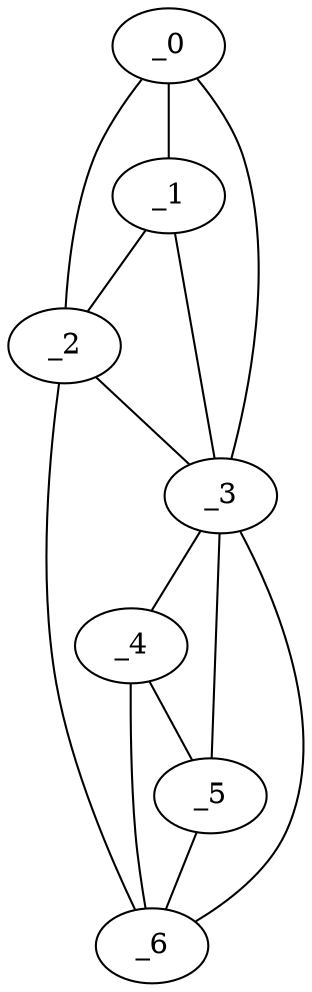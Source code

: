 graph "obj51__230.gxl" {
	_0	 [x=48,
		y=12];
	_1	 [x=67,
		y=8];
	_0 -- _1	 [valence=2];
	_2	 [x=80,
		y=3];
	_0 -- _2	 [valence=1];
	_3	 [x=88,
		y=84];
	_0 -- _3	 [valence=1];
	_1 -- _2	 [valence=1];
	_1 -- _3	 [valence=2];
	_2 -- _3	 [valence=2];
	_6	 [x=120,
		y=75];
	_2 -- _6	 [valence=1];
	_4	 [x=112,
		y=115];
	_3 -- _4	 [valence=1];
	_5	 [x=114,
		y=82];
	_3 -- _5	 [valence=2];
	_3 -- _6	 [valence=1];
	_4 -- _5	 [valence=1];
	_4 -- _6	 [valence=1];
	_5 -- _6	 [valence=2];
}
